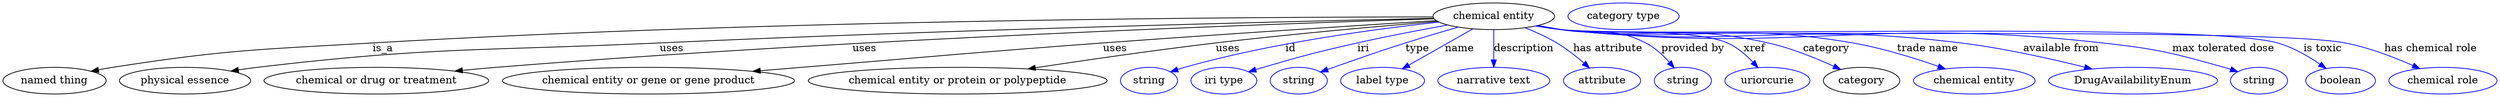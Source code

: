 digraph {
	graph [bb="0,0,3358.3,123"];
	node [label="\N"];
	"chemical entity"	[height=0.5,
		label="chemical entity",
		pos="2008.5,105",
		width=2.2748];
	"named thing"	[height=0.5,
		pos="69.544,18",
		width=1.9318];
	"chemical entity" -> "named thing"	[label=is_a,
		lp="512.54,61.5",
		pos="e,119.53,30.687 1926.6,104.14 1699.6,104.08 1043,100.94 498.54,69 342.57,59.851 302.96,59.81 148.54,36 142.36,35.046 135.93,33.908 \
129.52,32.679"];
	"physical essence"	[height=0.5,
		pos="245.54,18",
		width=2.4553];
	"chemical entity" -> "physical essence"	[label=uses,
		lp="901.04,61.5",
		pos="e,307.6,30.834 1927.4,102.3 1742.4,98.25 1275.1,86.988 884.54,69 643.91,57.917 582.81,63.962 343.54,36 335.16,35.02 326.41,33.795 \
317.73,32.454"];
	"chemical or drug or treatment"	[height=0.5,
		pos="503.54,18",
		width=4.2066];
	"chemical entity" -> "chemical or drug or treatment"	[label=uses,
		lp="1161,61.5",
		pos="e,608.9,30.953 1928.1,101.63 1719.2,95.112 1142.4,74.765 663.54,36 649.18,34.837 634.1,33.453 619.19,31.983"];
	"chemical entity or gene or gene product"	[height=0.5,
		pos="869.54,18",
		width=5.4703];
	"chemical entity" -> "chemical entity or gene or gene product"	[label=uses,
		lp="1498,61.5",
		pos="e,1010.3,30.637 1930.8,99.199 1828,92.765 1641.1,80.783 1481.5,69 1301,55.668 1256,50.778 1075.5,36 1057.7,34.535 1038.9,32.994 \
1020.3,31.462"];
	"chemical entity or protein or polypeptide"	[height=0.5,
		pos="1285.5,18",
		width=5.5967];
	"chemical entity" -> "chemical entity or protein or polypeptide"	[label=uses,
		lp="1650,61.5",
		pos="e,1380.3,33.907 1932.7,98.029 1856.8,91.801 1737,81.247 1633.5,69 1551.7,59.301 1459.3,45.913 1390.3,35.432"];
	id	[color=blue,
		height=0.5,
		label=string,
		pos="1543.5,18",
		width=1.0652];
	"chemical entity" -> id	[color=blue,
		label=id,
		lp="1734.5,61.5",
		pos="e,1572.5,29.948 1934.7,97.11 1850.5,88.071 1709.2,69.301 1591.5,36 1588.4,35.121 1585.2,34.148 1582,33.124",
		style=solid];
	iri	[color=blue,
		height=0.5,
		label="iri type",
		pos="1644.5,18",
		width=1.2277];
	"chemical entity" -> iri	[color=blue,
		label=iri,
		lp="1832.5,61.5",
		pos="e,1678.2,29.865 1946.2,93.223 1910.4,86.78 1864.8,78.095 1824.5,69 1768.1,56.251 1754.2,52.03 1698.5,36 1695,34.988 1691.4,33.911 \
1687.8,32.81",
		style=solid];
	type	[color=blue,
		height=0.5,
		label=string,
		pos="1745.5,18",
		width=1.0652];
	"chemical entity" -> type	[color=blue,
		label=type,
		lp="1905.5,61.5",
		pos="e,1774.8,29.697 1960.3,90.321 1938.6,84.035 1912.7,76.354 1889.5,69 1846.1,55.239 1835.5,51.079 1792.5,36 1789.9,35.057 1787.1,34.077 \
1784.3,33.084",
		style=solid];
	name	[color=blue,
		height=0.5,
		label="label type",
		pos="1858.5,18",
		width=1.5707];
	"chemical entity" -> name	[color=blue,
		label=name,
		lp="1962.5,61.5",
		pos="e,1885.1,34.06 1980.3,88.012 1955.9,74.16 1920.4,54.052 1894,39.111",
		style=solid];
	description	[color=blue,
		height=0.5,
		label="narrative text",
		pos="2008.5,18",
		width=2.0943];
	"chemical entity" -> description	[color=blue,
		label=description,
		lp="2049,61.5",
		pos="e,2008.5,36.175 2008.5,86.799 2008.5,75.163 2008.5,59.548 2008.5,46.237",
		style=solid];
	"has attribute"	[color=blue,
		height=0.5,
		label=attribute,
		pos="2153.5,18",
		width=1.4443];
	"chemical entity" -> "has attribute"	[color=blue,
		label="has attribute",
		lp="2162.5,61.5",
		pos="e,2136.8,35.382 2050.8,89.519 2064.9,83.955 2080.3,76.994 2093.5,69 2106.1,61.411 2118.8,51.287 2129.3,42.134",
		style=solid];
	"provided by"	[color=blue,
		height=0.5,
		label=string,
		pos="2261.5,18",
		width=1.0652];
	"chemical entity" -> "provided by"	[color=blue,
		label="provided by",
		lp="2276,61.5",
		pos="e,2250.1,35.692 2068.2,92.604 2078.7,90.683 2089.4,88.747 2099.5,87 2150.1,78.289 2168.1,92.741 2213.5,69 2225.1,62.969 2235.5,53.095 \
2243.6,43.707",
		style=solid];
	xref	[color=blue,
		height=0.5,
		label=uriorcurie,
		pos="2375.5,18",
		width=1.5887];
	"chemical entity" -> xref	[color=blue,
		label=xref,
		lp="2359,61.5",
		pos="e,2363.1,35.573 2066.7,92.212 2077.6,90.267 2088.9,88.424 2099.5,87 2148.8,80.426 2277.1,89.2 2322.5,69 2335.5,63.241 2347.3,52.945 \
2356.4,43.187",
		style=solid];
	category	[height=0.5,
		pos="2502.5,18",
		width=1.4263];
	"chemical entity" -> category	[color=blue,
		label=category,
		lp="2455,61.5",
		pos="e,2474.6,33.168 2066.1,92.16 2077.2,90.195 2088.7,88.359 2099.5,87 2222.4,71.604 2256.8,96.332 2377.5,69 2408.1,62.076 2441,48.673 \
2465.4,37.486",
		style=solid];
	"trade name"	[color=blue,
		height=0.5,
		label="chemical entity",
		pos="2653.5,18",
		width=2.2748];
	"chemical entity" -> "trade name"	[color=blue,
		label="trade name",
		lp="2591.5,61.5",
		pos="e,2614.7,33.951 2065.6,92.082 2076.8,90.1 2088.5,88.276 2099.5,87 2272.3,66.979 2319.1,98.743 2490.5,69 2529.9,62.166 2573.1,48.631 \
2605.1,37.364",
		style=solid];
	"available from"	[color=blue,
		height=0.5,
		label=DrugAvailabilityEnum,
		pos="2867.5,18",
		width=3.1594];
	"chemical entity" -> "available from"	[color=blue,
		label="available from",
		lp="2772,61.5",
		pos="e,2812.5,33.842 2065.6,91.972 2076.8,89.999 2088.5,88.207 2099.5,87 2336.9,61 2399.6,98.378 2636.5,69 2693.3,61.969 2756.6,47.789 \
2802.6,36.319",
		style=solid];
	"max tolerated dose"	[color=blue,
		height=0.5,
		label=string,
		pos="3037.5,18",
		width=1.0652];
	"chemical entity" -> "max tolerated dose"	[color=blue,
		label="max tolerated dose",
		lp="2990.5,61.5",
		pos="e,3008.9,30.108 2065.1,91.98 2076.5,89.98 2088.4,88.176 2099.5,87 2421.4,53.175 2505.9,105.25 2827.5,69 2901,60.721 2919.4,55.958 \
2990.5,36 2993.5,35.183 2996.4,34.273 2999.4,33.311",
		style=solid];
	"is toxic"	[color=blue,
		height=0.5,
		label=boolean,
		pos="3147.5,18",
		width=1.2999];
	"chemical entity" -> "is toxic"	[color=blue,
		label="is toxic",
		lp="3124.5,61.5",
		pos="e,3128.2,34.511 2065.1,91.927 2076.5,89.93 2088.4,88.142 2099.5,87 2206.1,76.126 2960.5,98.378 3063.5,69 3083.9,63.188 3104.4,51.149 \
3120,40.341",
		style=solid];
	"has chemical role"	[color=blue,
		height=0.5,
		label="chemical role",
		pos="3285.5,18",
		width=2.022];
	"chemical entity" -> "has chemical role"	[color=blue,
		label="has chemical role",
		lp="3269,61.5",
		pos="e,3254.4,34.418 2065.1,91.912 2076.5,89.917 2088.4,88.133 2099.5,87 2216.2,75.194 3039.4,91.238 3154.5,69 3186,62.92 3219.8,49.866 \
3245.1,38.621",
		style=solid];
	"named thing_category"	[color=blue,
		height=0.5,
		label="category type",
		pos="2183.5,105",
		width=2.0762];
}
